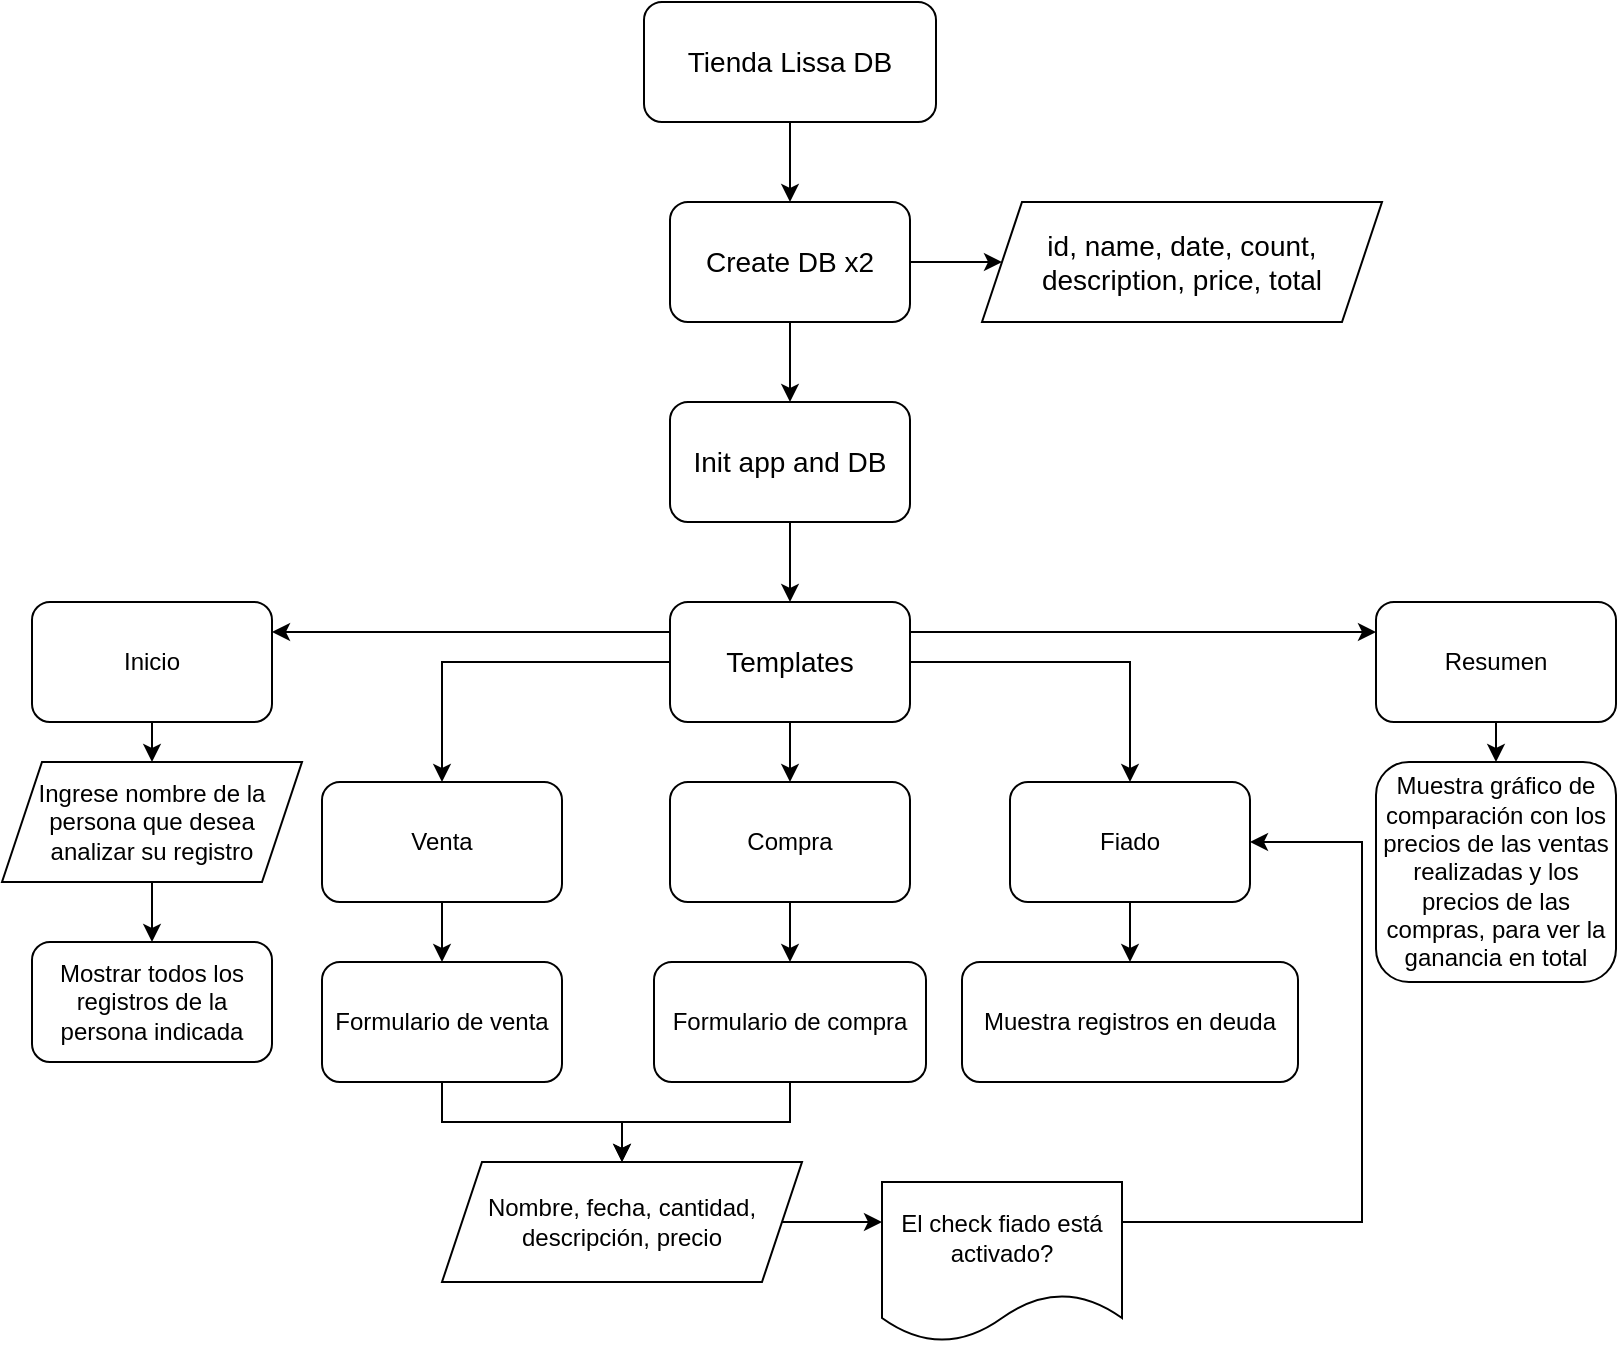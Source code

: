 <mxfile version="14.6.13" type="device"><diagram id="C5RBs43oDa-KdzZeNtuy" name="Page-1"><mxGraphModel dx="852" dy="504" grid="1" gridSize="10" guides="1" tooltips="1" connect="1" arrows="1" fold="1" page="1" pageScale="1" pageWidth="827" pageHeight="1169" math="0" shadow="0"><root><mxCell id="WIyWlLk6GJQsqaUBKTNV-0"/><mxCell id="WIyWlLk6GJQsqaUBKTNV-1" parent="WIyWlLk6GJQsqaUBKTNV-0"/><mxCell id="Hzy09K2TF7oEleZhm4D3-17" style="edgeStyle=orthogonalEdgeStyle;rounded=0;orthogonalLoop=1;jettySize=auto;html=1;exitX=0.5;exitY=1;exitDx=0;exitDy=0;entryX=0.5;entryY=0;entryDx=0;entryDy=0;fontSize=14;" parent="WIyWlLk6GJQsqaUBKTNV-1" source="Hzy09K2TF7oEleZhm4D3-0" target="Hzy09K2TF7oEleZhm4D3-4" edge="1"><mxGeometry relative="1" as="geometry"/></mxCell><mxCell id="Hzy09K2TF7oEleZhm4D3-0" value="&lt;font style=&quot;font-size: 14px;&quot;&gt;Tienda Lissa DB&lt;/font&gt;" style="rounded=1;whiteSpace=wrap;html=1;fontSize=14;" parent="WIyWlLk6GJQsqaUBKTNV-1" vertex="1"><mxGeometry x="341" y="20" width="146" height="60" as="geometry"/></mxCell><mxCell id="Hzy09K2TF7oEleZhm4D3-8" style="edgeStyle=orthogonalEdgeStyle;rounded=0;orthogonalLoop=1;jettySize=auto;html=1;exitX=1;exitY=0.5;exitDx=0;exitDy=0;entryX=0;entryY=0.5;entryDx=0;entryDy=0;fontSize=14;" parent="WIyWlLk6GJQsqaUBKTNV-1" source="Hzy09K2TF7oEleZhm4D3-4" target="Hzy09K2TF7oEleZhm4D3-7" edge="1"><mxGeometry relative="1" as="geometry"/></mxCell><mxCell id="Hzy09K2TF7oEleZhm4D3-14" style="edgeStyle=orthogonalEdgeStyle;rounded=0;orthogonalLoop=1;jettySize=auto;html=1;exitX=0.5;exitY=1;exitDx=0;exitDy=0;entryX=0.5;entryY=0;entryDx=0;entryDy=0;fontSize=14;" parent="WIyWlLk6GJQsqaUBKTNV-1" source="Hzy09K2TF7oEleZhm4D3-4" target="Hzy09K2TF7oEleZhm4D3-9" edge="1"><mxGeometry relative="1" as="geometry"/></mxCell><mxCell id="Hzy09K2TF7oEleZhm4D3-4" value="&lt;font style=&quot;font-size: 14px&quot;&gt;Create DB x2&lt;/font&gt;" style="rounded=1;whiteSpace=wrap;html=1;fontSize=14;" parent="WIyWlLk6GJQsqaUBKTNV-1" vertex="1"><mxGeometry x="354" y="120" width="120" height="60" as="geometry"/></mxCell><mxCell id="Hzy09K2TF7oEleZhm4D3-7" value="&lt;font style=&quot;font-size: 14px&quot;&gt;id, name, date, count, description, price, total&lt;/font&gt;" style="shape=parallelogram;perimeter=parallelogramPerimeter;whiteSpace=wrap;html=1;fixedSize=1;fontSize=14;" parent="WIyWlLk6GJQsqaUBKTNV-1" vertex="1"><mxGeometry x="510" y="120" width="200" height="60" as="geometry"/></mxCell><mxCell id="Hzy09K2TF7oEleZhm4D3-15" style="edgeStyle=orthogonalEdgeStyle;rounded=0;orthogonalLoop=1;jettySize=auto;html=1;exitX=0.5;exitY=1;exitDx=0;exitDy=0;entryX=0.5;entryY=0;entryDx=0;entryDy=0;fontSize=14;" parent="WIyWlLk6GJQsqaUBKTNV-1" source="Hzy09K2TF7oEleZhm4D3-9" target="Hzy09K2TF7oEleZhm4D3-10" edge="1"><mxGeometry relative="1" as="geometry"/></mxCell><mxCell id="Hzy09K2TF7oEleZhm4D3-9" value="Init app and DB" style="rounded=1;whiteSpace=wrap;html=1;fontSize=14;" parent="WIyWlLk6GJQsqaUBKTNV-1" vertex="1"><mxGeometry x="354" y="220" width="120" height="60" as="geometry"/></mxCell><mxCell id="yS_b7Vf2hU3jJntxzpkF-4" style="edgeStyle=orthogonalEdgeStyle;rounded=0;orthogonalLoop=1;jettySize=auto;html=1;exitX=0.5;exitY=1;exitDx=0;exitDy=0;entryX=0.5;entryY=0;entryDx=0;entryDy=0;" parent="WIyWlLk6GJQsqaUBKTNV-1" source="Hzy09K2TF7oEleZhm4D3-10" target="yS_b7Vf2hU3jJntxzpkF-1" edge="1"><mxGeometry relative="1" as="geometry"/></mxCell><mxCell id="yS_b7Vf2hU3jJntxzpkF-5" style="edgeStyle=orthogonalEdgeStyle;rounded=0;orthogonalLoop=1;jettySize=auto;html=1;exitX=1;exitY=0.5;exitDx=0;exitDy=0;entryX=0.5;entryY=0;entryDx=0;entryDy=0;" parent="WIyWlLk6GJQsqaUBKTNV-1" source="Hzy09K2TF7oEleZhm4D3-10" target="yS_b7Vf2hU3jJntxzpkF-2" edge="1"><mxGeometry relative="1" as="geometry"/></mxCell><mxCell id="yS_b7Vf2hU3jJntxzpkF-6" style="edgeStyle=orthogonalEdgeStyle;rounded=0;orthogonalLoop=1;jettySize=auto;html=1;exitX=0;exitY=0.5;exitDx=0;exitDy=0;entryX=0.5;entryY=0;entryDx=0;entryDy=0;" parent="WIyWlLk6GJQsqaUBKTNV-1" source="Hzy09K2TF7oEleZhm4D3-10" target="yS_b7Vf2hU3jJntxzpkF-0" edge="1"><mxGeometry relative="1" as="geometry"/></mxCell><mxCell id="hLSpj8l1jPrb3LP5OTmC-1" style="edgeStyle=orthogonalEdgeStyle;rounded=0;orthogonalLoop=1;jettySize=auto;html=1;exitX=1;exitY=0.25;exitDx=0;exitDy=0;entryX=0;entryY=0.25;entryDx=0;entryDy=0;" edge="1" parent="WIyWlLk6GJQsqaUBKTNV-1" source="Hzy09K2TF7oEleZhm4D3-10" target="hLSpj8l1jPrb3LP5OTmC-0"><mxGeometry relative="1" as="geometry"/></mxCell><mxCell id="hLSpj8l1jPrb3LP5OTmC-2" style="edgeStyle=orthogonalEdgeStyle;rounded=0;orthogonalLoop=1;jettySize=auto;html=1;exitX=0;exitY=0.25;exitDx=0;exitDy=0;entryX=1;entryY=0.25;entryDx=0;entryDy=0;" edge="1" parent="WIyWlLk6GJQsqaUBKTNV-1" source="Hzy09K2TF7oEleZhm4D3-10" target="yS_b7Vf2hU3jJntxzpkF-24"><mxGeometry relative="1" as="geometry"/></mxCell><mxCell id="Hzy09K2TF7oEleZhm4D3-10" value="Templates" style="rounded=1;whiteSpace=wrap;html=1;fontSize=14;" parent="WIyWlLk6GJQsqaUBKTNV-1" vertex="1"><mxGeometry x="354" y="320" width="120" height="60" as="geometry"/></mxCell><mxCell id="yS_b7Vf2hU3jJntxzpkF-8" style="edgeStyle=orthogonalEdgeStyle;rounded=0;orthogonalLoop=1;jettySize=auto;html=1;exitX=0.5;exitY=1;exitDx=0;exitDy=0;entryX=0.5;entryY=0;entryDx=0;entryDy=0;" parent="WIyWlLk6GJQsqaUBKTNV-1" source="yS_b7Vf2hU3jJntxzpkF-0" target="yS_b7Vf2hU3jJntxzpkF-7" edge="1"><mxGeometry relative="1" as="geometry"/></mxCell><mxCell id="yS_b7Vf2hU3jJntxzpkF-0" value="Venta" style="rounded=1;whiteSpace=wrap;html=1;" parent="WIyWlLk6GJQsqaUBKTNV-1" vertex="1"><mxGeometry x="180" y="410" width="120" height="60" as="geometry"/></mxCell><mxCell id="yS_b7Vf2hU3jJntxzpkF-10" style="edgeStyle=orthogonalEdgeStyle;rounded=0;orthogonalLoop=1;jettySize=auto;html=1;exitX=0.5;exitY=1;exitDx=0;exitDy=0;entryX=0.5;entryY=0;entryDx=0;entryDy=0;" parent="WIyWlLk6GJQsqaUBKTNV-1" source="yS_b7Vf2hU3jJntxzpkF-1" target="yS_b7Vf2hU3jJntxzpkF-9" edge="1"><mxGeometry relative="1" as="geometry"/></mxCell><mxCell id="yS_b7Vf2hU3jJntxzpkF-1" value="Compra" style="rounded=1;whiteSpace=wrap;html=1;" parent="WIyWlLk6GJQsqaUBKTNV-1" vertex="1"><mxGeometry x="354" y="410" width="120" height="60" as="geometry"/></mxCell><mxCell id="yS_b7Vf2hU3jJntxzpkF-12" style="edgeStyle=orthogonalEdgeStyle;rounded=0;orthogonalLoop=1;jettySize=auto;html=1;exitX=0.5;exitY=1;exitDx=0;exitDy=0;entryX=0.5;entryY=0;entryDx=0;entryDy=0;" parent="WIyWlLk6GJQsqaUBKTNV-1" source="yS_b7Vf2hU3jJntxzpkF-2" target="yS_b7Vf2hU3jJntxzpkF-11" edge="1"><mxGeometry relative="1" as="geometry"/></mxCell><mxCell id="yS_b7Vf2hU3jJntxzpkF-2" value="Fiado" style="rounded=1;whiteSpace=wrap;html=1;" parent="WIyWlLk6GJQsqaUBKTNV-1" vertex="1"><mxGeometry x="524" y="410" width="120" height="60" as="geometry"/></mxCell><mxCell id="yS_b7Vf2hU3jJntxzpkF-15" style="edgeStyle=orthogonalEdgeStyle;rounded=0;orthogonalLoop=1;jettySize=auto;html=1;exitX=0.5;exitY=1;exitDx=0;exitDy=0;entryX=0.5;entryY=0;entryDx=0;entryDy=0;" parent="WIyWlLk6GJQsqaUBKTNV-1" source="yS_b7Vf2hU3jJntxzpkF-7" target="yS_b7Vf2hU3jJntxzpkF-14" edge="1"><mxGeometry relative="1" as="geometry"/></mxCell><mxCell id="yS_b7Vf2hU3jJntxzpkF-7" value="Formulario de venta" style="rounded=1;whiteSpace=wrap;html=1;" parent="WIyWlLk6GJQsqaUBKTNV-1" vertex="1"><mxGeometry x="180" y="500" width="120" height="60" as="geometry"/></mxCell><mxCell id="yS_b7Vf2hU3jJntxzpkF-18" style="edgeStyle=orthogonalEdgeStyle;rounded=0;orthogonalLoop=1;jettySize=auto;html=1;exitX=0.5;exitY=1;exitDx=0;exitDy=0;entryX=0.5;entryY=0;entryDx=0;entryDy=0;" parent="WIyWlLk6GJQsqaUBKTNV-1" source="yS_b7Vf2hU3jJntxzpkF-9" target="yS_b7Vf2hU3jJntxzpkF-14" edge="1"><mxGeometry relative="1" as="geometry"/></mxCell><mxCell id="yS_b7Vf2hU3jJntxzpkF-9" value="Formulario de compra" style="rounded=1;whiteSpace=wrap;html=1;" parent="WIyWlLk6GJQsqaUBKTNV-1" vertex="1"><mxGeometry x="346" y="500" width="136" height="60" as="geometry"/></mxCell><mxCell id="yS_b7Vf2hU3jJntxzpkF-11" value="Muestra registros en deuda" style="rounded=1;whiteSpace=wrap;html=1;" parent="WIyWlLk6GJQsqaUBKTNV-1" vertex="1"><mxGeometry x="500" y="500" width="168" height="60" as="geometry"/></mxCell><mxCell id="yS_b7Vf2hU3jJntxzpkF-22" style="edgeStyle=orthogonalEdgeStyle;rounded=0;orthogonalLoop=1;jettySize=auto;html=1;exitX=1;exitY=0.5;exitDx=0;exitDy=0;entryX=0;entryY=0.25;entryDx=0;entryDy=0;" parent="WIyWlLk6GJQsqaUBKTNV-1" source="yS_b7Vf2hU3jJntxzpkF-14" target="yS_b7Vf2hU3jJntxzpkF-19" edge="1"><mxGeometry relative="1" as="geometry"/></mxCell><mxCell id="yS_b7Vf2hU3jJntxzpkF-14" value="Nombre, fecha, cantidad, descripción, precio" style="shape=parallelogram;perimeter=parallelogramPerimeter;whiteSpace=wrap;html=1;fixedSize=1;" parent="WIyWlLk6GJQsqaUBKTNV-1" vertex="1"><mxGeometry x="240" y="600" width="180" height="60" as="geometry"/></mxCell><mxCell id="yS_b7Vf2hU3jJntxzpkF-23" style="edgeStyle=orthogonalEdgeStyle;rounded=0;orthogonalLoop=1;jettySize=auto;html=1;exitX=1;exitY=0.25;exitDx=0;exitDy=0;entryX=1;entryY=0.5;entryDx=0;entryDy=0;" parent="WIyWlLk6GJQsqaUBKTNV-1" source="yS_b7Vf2hU3jJntxzpkF-19" target="yS_b7Vf2hU3jJntxzpkF-2" edge="1"><mxGeometry relative="1" as="geometry"><Array as="points"><mxPoint x="700" y="630"/><mxPoint x="700" y="440"/></Array></mxGeometry></mxCell><mxCell id="yS_b7Vf2hU3jJntxzpkF-19" value="El check fiado está activado?" style="shape=document;whiteSpace=wrap;html=1;boundedLbl=1;" parent="WIyWlLk6GJQsqaUBKTNV-1" vertex="1"><mxGeometry x="460" y="610" width="120" height="80" as="geometry"/></mxCell><mxCell id="yS_b7Vf2hU3jJntxzpkF-27" style="edgeStyle=orthogonalEdgeStyle;rounded=0;orthogonalLoop=1;jettySize=auto;html=1;exitX=0.5;exitY=1;exitDx=0;exitDy=0;entryX=0.5;entryY=0;entryDx=0;entryDy=0;" parent="WIyWlLk6GJQsqaUBKTNV-1" source="yS_b7Vf2hU3jJntxzpkF-24" target="yS_b7Vf2hU3jJntxzpkF-26" edge="1"><mxGeometry relative="1" as="geometry"/></mxCell><mxCell id="yS_b7Vf2hU3jJntxzpkF-24" value="Inicio" style="rounded=1;whiteSpace=wrap;html=1;container=1;" parent="WIyWlLk6GJQsqaUBKTNV-1" vertex="1"><mxGeometry x="35" y="320" width="120" height="60" as="geometry"><mxRectangle x="40" y="300" width="60" height="20" as="alternateBounds"/></mxGeometry></mxCell><mxCell id="yS_b7Vf2hU3jJntxzpkF-29" style="edgeStyle=orthogonalEdgeStyle;rounded=0;orthogonalLoop=1;jettySize=auto;html=1;exitX=0.5;exitY=1;exitDx=0;exitDy=0;entryX=0.5;entryY=0;entryDx=0;entryDy=0;" parent="WIyWlLk6GJQsqaUBKTNV-1" source="yS_b7Vf2hU3jJntxzpkF-26" target="yS_b7Vf2hU3jJntxzpkF-28" edge="1"><mxGeometry relative="1" as="geometry"/></mxCell><mxCell id="yS_b7Vf2hU3jJntxzpkF-26" value="Ingrese nombre de la persona que desea analizar su registro" style="shape=parallelogram;perimeter=parallelogramPerimeter;whiteSpace=wrap;html=1;fixedSize=1;" parent="WIyWlLk6GJQsqaUBKTNV-1" vertex="1"><mxGeometry x="20" y="400" width="150" height="60" as="geometry"/></mxCell><mxCell id="yS_b7Vf2hU3jJntxzpkF-28" value="Mostrar todos los registros de la persona indicada" style="rounded=1;whiteSpace=wrap;html=1;" parent="WIyWlLk6GJQsqaUBKTNV-1" vertex="1"><mxGeometry x="35" y="490" width="120" height="60" as="geometry"/></mxCell><mxCell id="hLSpj8l1jPrb3LP5OTmC-5" style="edgeStyle=orthogonalEdgeStyle;rounded=0;orthogonalLoop=1;jettySize=auto;html=1;exitX=0.5;exitY=1;exitDx=0;exitDy=0;entryX=0.5;entryY=0;entryDx=0;entryDy=0;" edge="1" parent="WIyWlLk6GJQsqaUBKTNV-1" source="hLSpj8l1jPrb3LP5OTmC-0" target="hLSpj8l1jPrb3LP5OTmC-4"><mxGeometry relative="1" as="geometry"/></mxCell><mxCell id="hLSpj8l1jPrb3LP5OTmC-0" value="Resumen" style="rounded=1;whiteSpace=wrap;html=1;" vertex="1" parent="WIyWlLk6GJQsqaUBKTNV-1"><mxGeometry x="707" y="320" width="120" height="60" as="geometry"/></mxCell><mxCell id="hLSpj8l1jPrb3LP5OTmC-4" value="Muestra gráfico de comparación con los precios de las ventas realizadas y los precios de las compras, para ver la ganancia en total" style="rounded=1;whiteSpace=wrap;html=1;" vertex="1" parent="WIyWlLk6GJQsqaUBKTNV-1"><mxGeometry x="707" y="400" width="120" height="110" as="geometry"/></mxCell></root></mxGraphModel></diagram></mxfile>
